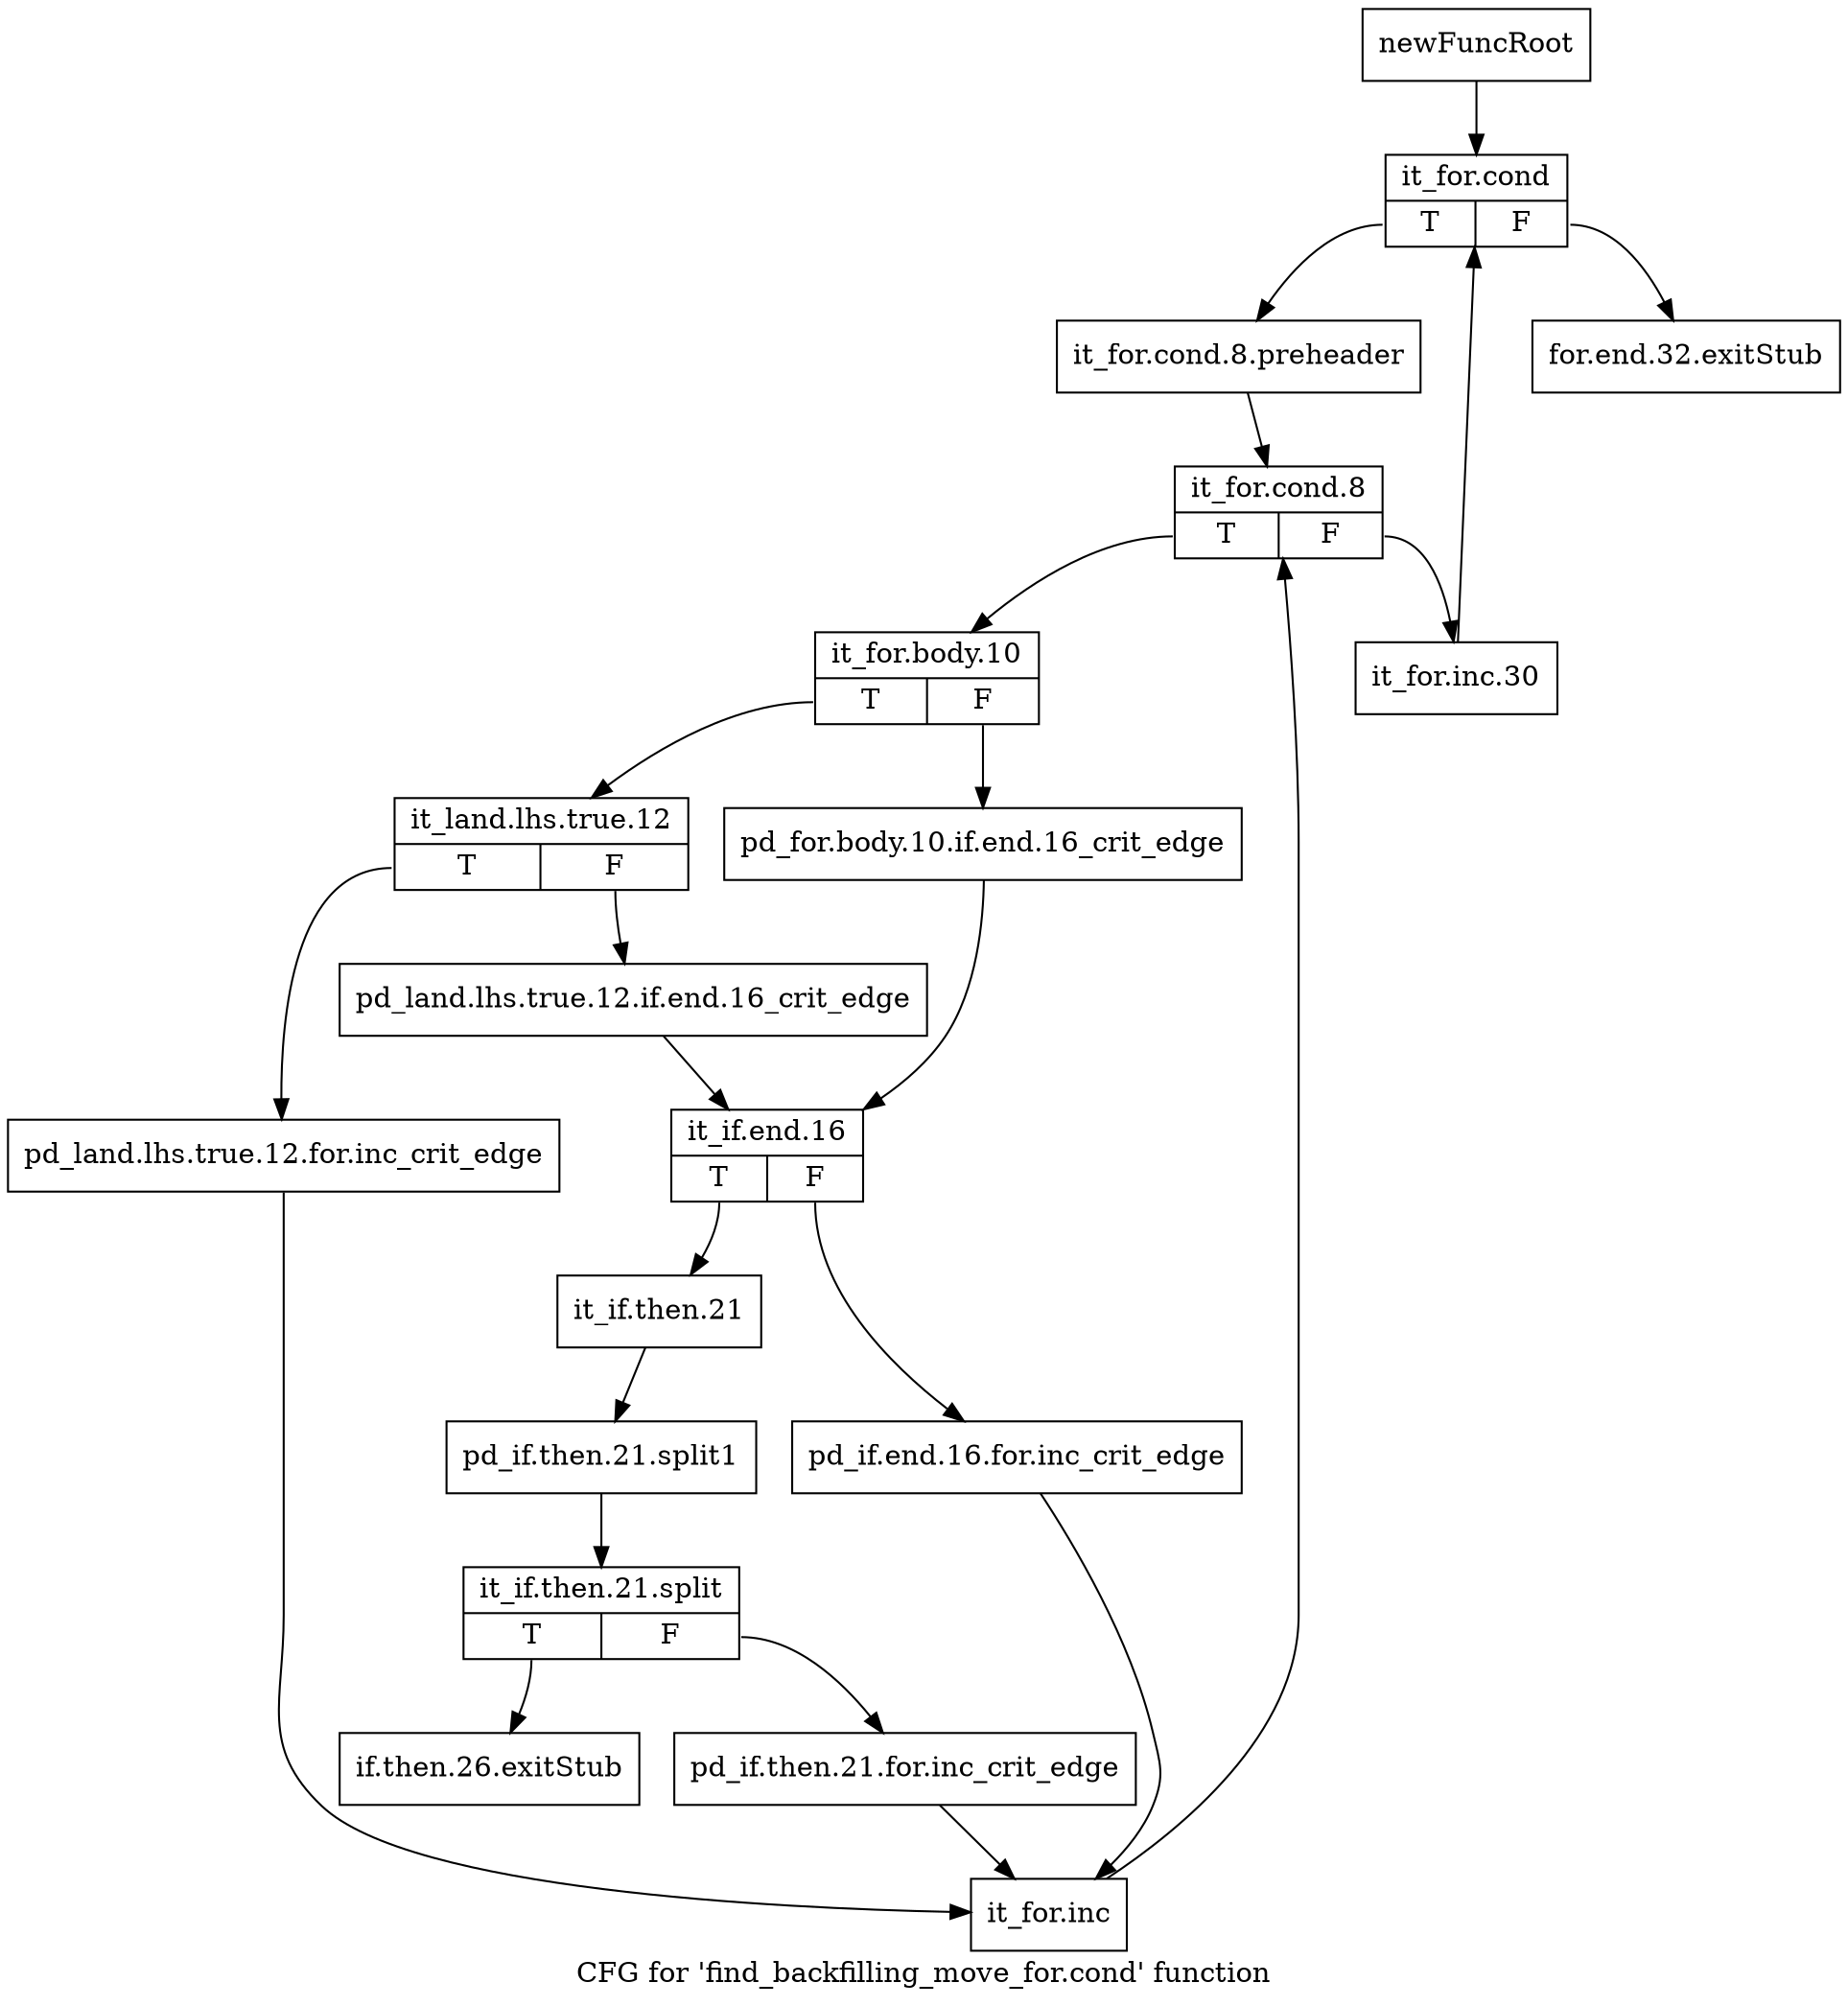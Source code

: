 digraph "CFG for 'find_backfilling_move_for.cond' function" {
	label="CFG for 'find_backfilling_move_for.cond' function";

	Node0x3fccce0 [shape=record,label="{newFuncRoot}"];
	Node0x3fccce0 -> Node0x3fccdd0;
	Node0x3fccd30 [shape=record,label="{for.end.32.exitStub}"];
	Node0x3fccd80 [shape=record,label="{if.then.26.exitStub}"];
	Node0x3fccdd0 [shape=record,label="{it_for.cond|{<s0>T|<s1>F}}"];
	Node0x3fccdd0:s0 -> Node0x3fcce20;
	Node0x3fccdd0:s1 -> Node0x3fccd30;
	Node0x3fcce20 [shape=record,label="{it_for.cond.8.preheader}"];
	Node0x3fcce20 -> Node0x3fcce70;
	Node0x3fcce70 [shape=record,label="{it_for.cond.8|{<s0>T|<s1>F}}"];
	Node0x3fcce70:s0 -> Node0x3fccf10;
	Node0x3fcce70:s1 -> Node0x3fccec0;
	Node0x3fccec0 [shape=record,label="{it_for.inc.30}"];
	Node0x3fccec0 -> Node0x3fccdd0;
	Node0x3fccf10 [shape=record,label="{it_for.body.10|{<s0>T|<s1>F}}"];
	Node0x3fccf10:s0 -> Node0x3fccfb0;
	Node0x3fccf10:s1 -> Node0x3fccf60;
	Node0x3fccf60 [shape=record,label="{pd_for.body.10.if.end.16_crit_edge}"];
	Node0x3fccf60 -> Node0x3fcd050;
	Node0x3fccfb0 [shape=record,label="{it_land.lhs.true.12|{<s0>T|<s1>F}}"];
	Node0x3fccfb0:s0 -> Node0x3fcd190;
	Node0x3fccfb0:s1 -> Node0x3fcd000;
	Node0x3fcd000 [shape=record,label="{pd_land.lhs.true.12.if.end.16_crit_edge}"];
	Node0x3fcd000 -> Node0x3fcd050;
	Node0x3fcd050 [shape=record,label="{it_if.end.16|{<s0>T|<s1>F}}"];
	Node0x3fcd050:s0 -> Node0x3fcd0f0;
	Node0x3fcd050:s1 -> Node0x3fcd0a0;
	Node0x3fcd0a0 [shape=record,label="{pd_if.end.16.for.inc_crit_edge}"];
	Node0x3fcd0a0 -> Node0x3fcd1e0;
	Node0x3fcd0f0 [shape=record,label="{it_if.then.21}"];
	Node0x3fcd0f0 -> Node0x5062340;
	Node0x5062340 [shape=record,label="{pd_if.then.21.split1}"];
	Node0x5062340 -> Node0x5062480;
	Node0x5062480 [shape=record,label="{it_if.then.21.split|{<s0>T|<s1>F}}"];
	Node0x5062480:s0 -> Node0x3fccd80;
	Node0x5062480:s1 -> Node0x3fcd140;
	Node0x3fcd140 [shape=record,label="{pd_if.then.21.for.inc_crit_edge}"];
	Node0x3fcd140 -> Node0x3fcd1e0;
	Node0x3fcd190 [shape=record,label="{pd_land.lhs.true.12.for.inc_crit_edge}"];
	Node0x3fcd190 -> Node0x3fcd1e0;
	Node0x3fcd1e0 [shape=record,label="{it_for.inc}"];
	Node0x3fcd1e0 -> Node0x3fcce70;
}
